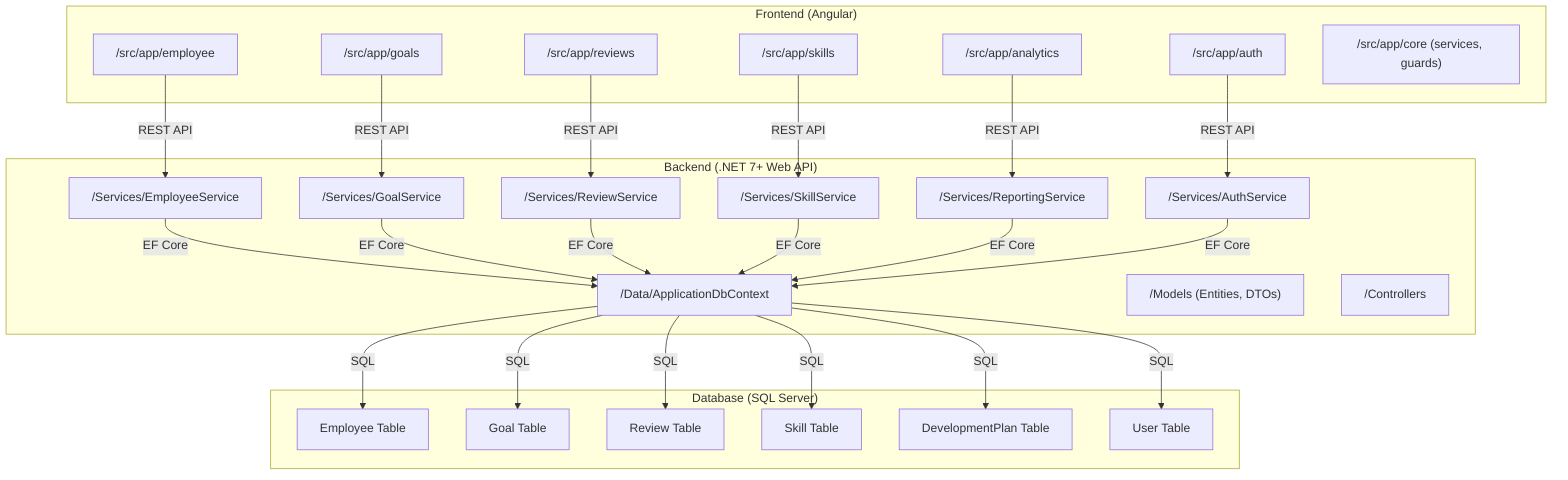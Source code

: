 flowchart TD
  subgraph "Frontend (Angular)"
    A1["/src/app/auth"]
    A2["/src/app/employee"]
    A3["/src/app/goals"]
    A4["/src/app/reviews"]
    A5["/src/app/skills"]
    A6["/src/app/analytics"]
    A7["/src/app/core (services, guards)"]
  end
  subgraph "Backend (.NET 7+ Web API)"
    B1["/Services/EmployeeService"]
    B2["/Services/GoalService"]
    B3["/Services/ReviewService"]
    B4["/Services/SkillService"]
    B5["/Services/ReportingService"]
    B6["/Services/AuthService"]
    B7["/Data/ApplicationDbContext"]
    B8["/Models (Entities, DTOs)"]
    B9["/Controllers"]
  end
  subgraph "Database (SQL Server)"
    C1["Employee Table"]
    C2["Goal Table"]
    C3["Review Table"]
    C4["Skill Table"]
    C5["DevelopmentPlan Table"]
    C6["User Table"]
  end
  A1-->|REST API|B6
  A2-->|REST API|B1
  A3-->|REST API|B2
  A4-->|REST API|B3
  A5-->|REST API|B4
  A6-->|REST API|B5
  B1-->|EF Core|B7
  B2-->|EF Core|B7
  B3-->|EF Core|B7
  B4-->|EF Core|B7
  B5-->|EF Core|B7
  B6-->|EF Core|B7
  B7-->|SQL|C1
  B7-->|SQL|C2
  B7-->|SQL|C3
  B7-->|SQL|C4
  B7-->|SQL|C5
  B7-->|SQL|C6
